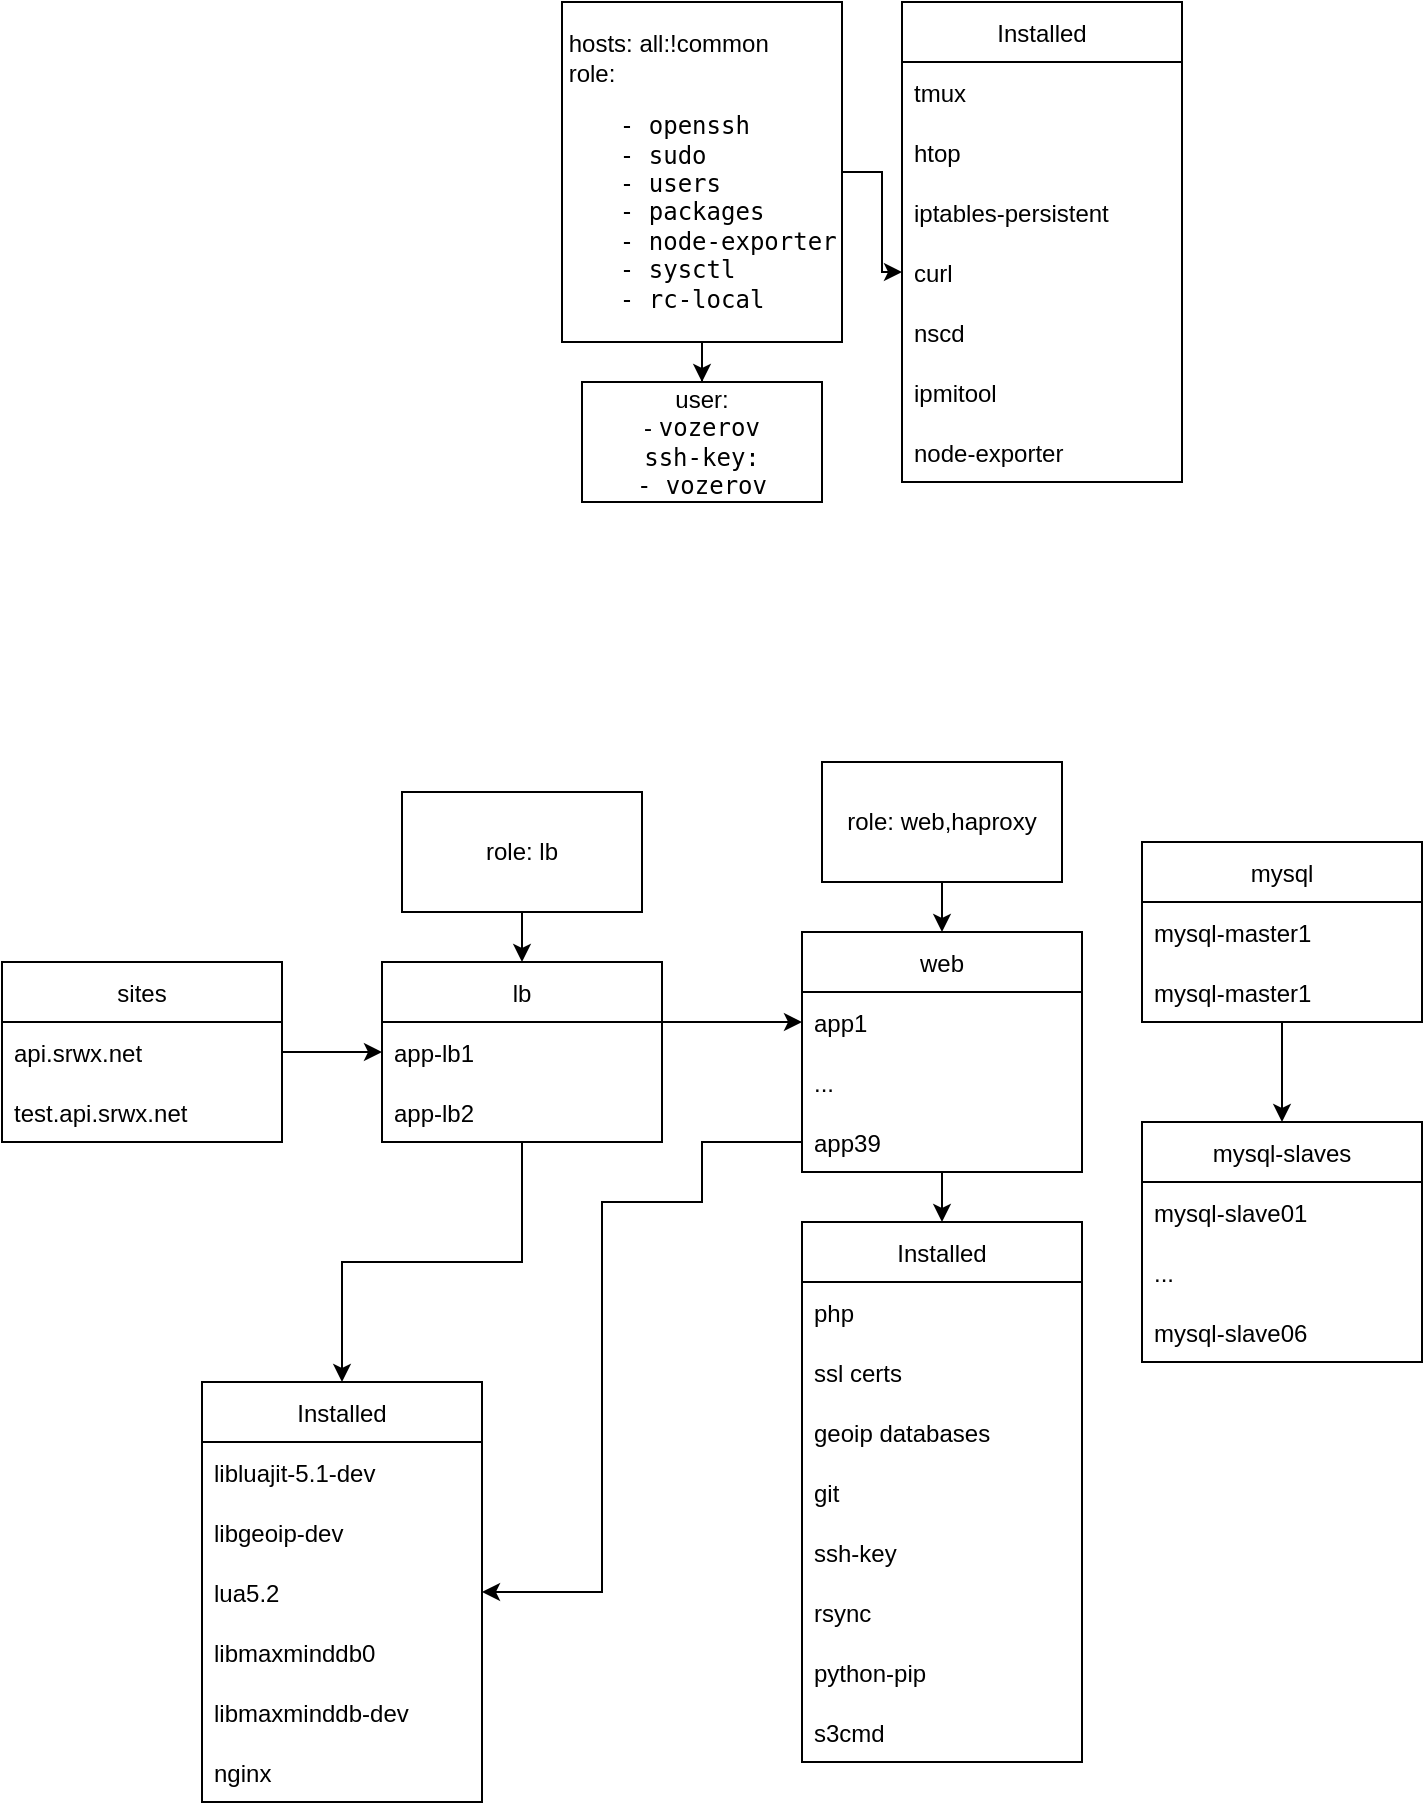 <mxfile version="17.4.6" type="github">
  <diagram name="Page-1" id="efa7a0a1-bf9b-a30e-e6df-94a7791c09e9">
    <mxGraphModel dx="2031" dy="1127" grid="1" gridSize="10" guides="1" tooltips="1" connect="1" arrows="1" fold="1" page="1" pageScale="1" pageWidth="826" pageHeight="1169" background="none" math="0" shadow="0">
      <root>
        <mxCell id="0" />
        <mxCell id="1" parent="0" />
        <mxCell id="niLs7mi3ug5Sc8osXaAR-36" value="" style="edgeStyle=orthogonalEdgeStyle;rounded=0;orthogonalLoop=1;jettySize=auto;html=1;" edge="1" parent="1" source="MkfUjrQgYObKAgXOd7g_-114" target="niLs7mi3ug5Sc8osXaAR-7">
          <mxGeometry relative="1" as="geometry" />
        </mxCell>
        <mxCell id="niLs7mi3ug5Sc8osXaAR-37" value="" style="edgeStyle=orthogonalEdgeStyle;rounded=0;orthogonalLoop=1;jettySize=auto;html=1;" edge="1" parent="1" source="MkfUjrQgYObKAgXOd7g_-114" target="niLs7mi3ug5Sc8osXaAR-2">
          <mxGeometry relative="1" as="geometry" />
        </mxCell>
        <mxCell id="MkfUjrQgYObKAgXOd7g_-114" value="&lt;br&gt;&lt;span style=&quot;white-space: pre&quot;&gt;	&lt;/span&gt;hosts: all:!common&lt;br&gt;&lt;span style=&quot;white-space: pre&quot;&gt;	&lt;/span&gt;role:&lt;br&gt;&lt;pre class=&quot;code highlight&quot; lang=&quot;yaml&quot;&gt;&lt;span id=&quot;LC6&quot; class=&quot;line&quot; lang=&quot;yaml&quot;&gt;    &lt;span class=&quot;pi&quot;&gt;-&lt;/span&gt; &lt;span class=&quot;s&quot;&gt;openssh&lt;/span&gt;&lt;/span&gt;&lt;br&gt;&lt;span id=&quot;LC7&quot; class=&quot;line&quot; lang=&quot;yaml&quot;&gt;    &lt;span class=&quot;pi&quot;&gt;-&lt;/span&gt; &lt;span class=&quot;s&quot;&gt;sudo&lt;/span&gt;&lt;/span&gt;&lt;br&gt;&lt;span id=&quot;LC8&quot; class=&quot;line&quot; lang=&quot;yaml&quot;&gt;    &lt;span class=&quot;pi&quot;&gt;-&lt;/span&gt; &lt;span class=&quot;s&quot;&gt;users&lt;/span&gt;&lt;/span&gt;&lt;br&gt;&lt;span id=&quot;LC9&quot; class=&quot;line&quot; lang=&quot;yaml&quot;&gt;    &lt;span class=&quot;pi&quot;&gt;-&lt;/span&gt; &lt;span class=&quot;s&quot;&gt;packages&lt;/span&gt;&lt;/span&gt;&lt;br&gt;&lt;span id=&quot;LC10&quot; class=&quot;line&quot; lang=&quot;yaml&quot;&gt;    &lt;span class=&quot;pi&quot;&gt;-&lt;/span&gt; &lt;span class=&quot;s&quot;&gt;node-exporter&lt;/span&gt;&lt;/span&gt;&lt;br&gt;&lt;span id=&quot;LC11&quot; class=&quot;line&quot; lang=&quot;yaml&quot;&gt;    &lt;span class=&quot;pi&quot;&gt;-&lt;/span&gt; &lt;span class=&quot;s&quot;&gt;sysctl&lt;/span&gt;&lt;/span&gt;&lt;br&gt;&lt;span id=&quot;LC12&quot; class=&quot;line&quot; lang=&quot;yaml&quot;&gt;    &lt;span class=&quot;pi&quot;&gt;-&lt;/span&gt; &lt;span class=&quot;s&quot;&gt;rc-local&lt;/span&gt;&lt;/span&gt;&lt;br&gt;&lt;/pre&gt;" style="verticalAlign=top;align=left;overflow=fill;fontSize=12;fontFamily=Helvetica;html=1;" parent="1" vertex="1">
          <mxGeometry x="320" y="130" width="140" height="170" as="geometry" />
        </mxCell>
        <mxCell id="niLs7mi3ug5Sc8osXaAR-34" value="" style="edgeStyle=orthogonalEdgeStyle;rounded=0;orthogonalLoop=1;jettySize=auto;html=1;entryX=0.5;entryY=0;entryDx=0;entryDy=0;" edge="1" parent="1" source="MkfUjrQgYObKAgXOd7g_-116" target="MkfUjrQgYObKAgXOd7g_-140">
          <mxGeometry relative="1" as="geometry" />
        </mxCell>
        <mxCell id="MkfUjrQgYObKAgXOd7g_-116" value="web" style="swimlane;fontStyle=0;childLayout=stackLayout;horizontal=1;startSize=30;horizontalStack=0;resizeParent=1;resizeParentMax=0;resizeLast=0;collapsible=1;marginBottom=0;" parent="1" vertex="1">
          <mxGeometry x="440" y="595" width="140" height="120" as="geometry" />
        </mxCell>
        <mxCell id="MkfUjrQgYObKAgXOd7g_-117" value="app1" style="text;strokeColor=none;fillColor=none;align=left;verticalAlign=middle;spacingLeft=4;spacingRight=4;overflow=hidden;points=[[0,0.5],[1,0.5]];portConstraint=eastwest;rotatable=0;" parent="MkfUjrQgYObKAgXOd7g_-116" vertex="1">
          <mxGeometry y="30" width="140" height="30" as="geometry" />
        </mxCell>
        <mxCell id="MkfUjrQgYObKAgXOd7g_-118" value="..." style="text;strokeColor=none;fillColor=none;align=left;verticalAlign=middle;spacingLeft=4;spacingRight=4;overflow=hidden;points=[[0,0.5],[1,0.5]];portConstraint=eastwest;rotatable=0;" parent="MkfUjrQgYObKAgXOd7g_-116" vertex="1">
          <mxGeometry y="60" width="140" height="30" as="geometry" />
        </mxCell>
        <mxCell id="MkfUjrQgYObKAgXOd7g_-119" value="app39" style="text;strokeColor=none;fillColor=none;align=left;verticalAlign=middle;spacingLeft=4;spacingRight=4;overflow=hidden;points=[[0,0.5],[1,0.5]];portConstraint=eastwest;rotatable=0;" parent="MkfUjrQgYObKAgXOd7g_-116" vertex="1">
          <mxGeometry y="90" width="140" height="30" as="geometry" />
        </mxCell>
        <mxCell id="niLs7mi3ug5Sc8osXaAR-28" value="" style="edgeStyle=orthogonalEdgeStyle;rounded=0;orthogonalLoop=1;jettySize=auto;html=1;entryX=0.5;entryY=0;entryDx=0;entryDy=0;" edge="1" parent="1" source="MkfUjrQgYObKAgXOd7g_-121" target="niLs7mi3ug5Sc8osXaAR-17">
          <mxGeometry relative="1" as="geometry" />
        </mxCell>
        <mxCell id="MkfUjrQgYObKAgXOd7g_-121" value="lb" style="swimlane;fontStyle=0;childLayout=stackLayout;horizontal=1;startSize=30;horizontalStack=0;resizeParent=1;resizeParentMax=0;resizeLast=0;collapsible=1;marginBottom=0;" parent="1" vertex="1">
          <mxGeometry x="230" y="610" width="140" height="90" as="geometry" />
        </mxCell>
        <mxCell id="MkfUjrQgYObKAgXOd7g_-122" value="app-lb1" style="text;strokeColor=none;fillColor=none;align=left;verticalAlign=middle;spacingLeft=4;spacingRight=4;overflow=hidden;points=[[0,0.5],[1,0.5]];portConstraint=eastwest;rotatable=0;" parent="MkfUjrQgYObKAgXOd7g_-121" vertex="1">
          <mxGeometry y="30" width="140" height="30" as="geometry" />
        </mxCell>
        <mxCell id="MkfUjrQgYObKAgXOd7g_-123" value="app-lb2" style="text;strokeColor=none;fillColor=none;align=left;verticalAlign=middle;spacingLeft=4;spacingRight=4;overflow=hidden;points=[[0,0.5],[1,0.5]];portConstraint=eastwest;rotatable=0;" parent="MkfUjrQgYObKAgXOd7g_-121" vertex="1">
          <mxGeometry y="60" width="140" height="30" as="geometry" />
        </mxCell>
        <mxCell id="niLs7mi3ug5Sc8osXaAR-35" value="" style="edgeStyle=orthogonalEdgeStyle;rounded=0;orthogonalLoop=1;jettySize=auto;html=1;" edge="1" parent="1" source="MkfUjrQgYObKAgXOd7g_-125">
          <mxGeometry relative="1" as="geometry">
            <mxPoint x="680" y="690" as="targetPoint" />
          </mxGeometry>
        </mxCell>
        <mxCell id="MkfUjrQgYObKAgXOd7g_-125" value="mysql" style="swimlane;fontStyle=0;childLayout=stackLayout;horizontal=1;startSize=30;horizontalStack=0;resizeParent=1;resizeParentMax=0;resizeLast=0;collapsible=1;marginBottom=0;" parent="1" vertex="1">
          <mxGeometry x="610" y="550" width="140" height="90" as="geometry" />
        </mxCell>
        <mxCell id="MkfUjrQgYObKAgXOd7g_-126" value="mysql-master1" style="text;strokeColor=none;fillColor=none;align=left;verticalAlign=middle;spacingLeft=4;spacingRight=4;overflow=hidden;points=[[0,0.5],[1,0.5]];portConstraint=eastwest;rotatable=0;" parent="MkfUjrQgYObKAgXOd7g_-125" vertex="1">
          <mxGeometry y="30" width="140" height="30" as="geometry" />
        </mxCell>
        <mxCell id="MkfUjrQgYObKAgXOd7g_-127" value="mysql-master1" style="text;strokeColor=none;fillColor=none;align=left;verticalAlign=middle;spacingLeft=4;spacingRight=4;overflow=hidden;points=[[0,0.5],[1,0.5]];portConstraint=eastwest;rotatable=0;" parent="MkfUjrQgYObKAgXOd7g_-125" vertex="1">
          <mxGeometry y="60" width="140" height="30" as="geometry" />
        </mxCell>
        <mxCell id="MkfUjrQgYObKAgXOd7g_-132" value="mysql-slaves" style="swimlane;fontStyle=0;childLayout=stackLayout;horizontal=1;startSize=30;horizontalStack=0;resizeParent=1;resizeParentMax=0;resizeLast=0;collapsible=1;marginBottom=0;" parent="1" vertex="1">
          <mxGeometry x="610" y="690" width="140" height="120" as="geometry" />
        </mxCell>
        <mxCell id="MkfUjrQgYObKAgXOd7g_-133" value="mysql-slave01" style="text;strokeColor=none;fillColor=none;align=left;verticalAlign=middle;spacingLeft=4;spacingRight=4;overflow=hidden;points=[[0,0.5],[1,0.5]];portConstraint=eastwest;rotatable=0;" parent="MkfUjrQgYObKAgXOd7g_-132" vertex="1">
          <mxGeometry y="30" width="140" height="30" as="geometry" />
        </mxCell>
        <mxCell id="MkfUjrQgYObKAgXOd7g_-134" value="..." style="text;strokeColor=none;fillColor=none;align=left;verticalAlign=middle;spacingLeft=4;spacingRight=4;overflow=hidden;points=[[0,0.5],[1,0.5]];portConstraint=eastwest;rotatable=0;" parent="MkfUjrQgYObKAgXOd7g_-132" vertex="1">
          <mxGeometry y="60" width="140" height="30" as="geometry" />
        </mxCell>
        <mxCell id="MkfUjrQgYObKAgXOd7g_-135" value="mysql-slave06" style="text;strokeColor=none;fillColor=none;align=left;verticalAlign=middle;spacingLeft=4;spacingRight=4;overflow=hidden;points=[[0,0.5],[1,0.5]];portConstraint=eastwest;rotatable=0;" parent="MkfUjrQgYObKAgXOd7g_-132" vertex="1">
          <mxGeometry y="90" width="140" height="30" as="geometry" />
        </mxCell>
        <mxCell id="niLs7mi3ug5Sc8osXaAR-32" value="" style="edgeStyle=orthogonalEdgeStyle;rounded=0;orthogonalLoop=1;jettySize=auto;html=1;entryX=0.5;entryY=0;entryDx=0;entryDy=0;" edge="1" parent="1" source="MkfUjrQgYObKAgXOd7g_-137" target="MkfUjrQgYObKAgXOd7g_-121">
          <mxGeometry relative="1" as="geometry">
            <mxPoint x="340" y="590" as="targetPoint" />
            <Array as="points" />
          </mxGeometry>
        </mxCell>
        <mxCell id="MkfUjrQgYObKAgXOd7g_-137" value="role: lb" style="rounded=0;whiteSpace=wrap;html=1;" parent="1" vertex="1">
          <mxGeometry x="240" y="525" width="120" height="60" as="geometry" />
        </mxCell>
        <mxCell id="MkfUjrQgYObKAgXOd7g_-140" value="Installed" style="swimlane;fontStyle=0;childLayout=stackLayout;horizontal=1;startSize=30;horizontalStack=0;resizeParent=1;resizeParentMax=0;resizeLast=0;collapsible=1;marginBottom=0;" parent="1" vertex="1">
          <mxGeometry x="440" y="740" width="140" height="270" as="geometry" />
        </mxCell>
        <mxCell id="MkfUjrQgYObKAgXOd7g_-148" value="php" style="text;strokeColor=none;fillColor=none;align=left;verticalAlign=middle;spacingLeft=4;spacingRight=4;overflow=hidden;points=[[0,0.5],[1,0.5]];portConstraint=eastwest;rotatable=0;" parent="MkfUjrQgYObKAgXOd7g_-140" vertex="1">
          <mxGeometry y="30" width="140" height="30" as="geometry" />
        </mxCell>
        <mxCell id="MkfUjrQgYObKAgXOd7g_-142" value="ssl certs" style="text;strokeColor=none;fillColor=none;align=left;verticalAlign=middle;spacingLeft=4;spacingRight=4;overflow=hidden;points=[[0,0.5],[1,0.5]];portConstraint=eastwest;rotatable=0;" parent="MkfUjrQgYObKAgXOd7g_-140" vertex="1">
          <mxGeometry y="60" width="140" height="30" as="geometry" />
        </mxCell>
        <mxCell id="MkfUjrQgYObKAgXOd7g_-143" value="geoip databases" style="text;strokeColor=none;fillColor=none;align=left;verticalAlign=middle;spacingLeft=4;spacingRight=4;overflow=hidden;points=[[0,0.5],[1,0.5]];portConstraint=eastwest;rotatable=0;" parent="MkfUjrQgYObKAgXOd7g_-140" vertex="1">
          <mxGeometry y="90" width="140" height="30" as="geometry" />
        </mxCell>
        <mxCell id="MkfUjrQgYObKAgXOd7g_-149" value="git" style="text;strokeColor=none;fillColor=none;align=left;verticalAlign=middle;spacingLeft=4;spacingRight=4;overflow=hidden;points=[[0,0.5],[1,0.5]];portConstraint=eastwest;rotatable=0;" parent="MkfUjrQgYObKAgXOd7g_-140" vertex="1">
          <mxGeometry y="120" width="140" height="30" as="geometry" />
        </mxCell>
        <mxCell id="MkfUjrQgYObKAgXOd7g_-150" value="ssh-key" style="text;strokeColor=none;fillColor=none;align=left;verticalAlign=middle;spacingLeft=4;spacingRight=4;overflow=hidden;points=[[0,0.5],[1,0.5]];portConstraint=eastwest;rotatable=0;" parent="MkfUjrQgYObKAgXOd7g_-140" vertex="1">
          <mxGeometry y="150" width="140" height="30" as="geometry" />
        </mxCell>
        <mxCell id="MkfUjrQgYObKAgXOd7g_-151" value="rsync" style="text;strokeColor=none;fillColor=none;align=left;verticalAlign=middle;spacingLeft=4;spacingRight=4;overflow=hidden;points=[[0,0.5],[1,0.5]];portConstraint=eastwest;rotatable=0;" parent="MkfUjrQgYObKAgXOd7g_-140" vertex="1">
          <mxGeometry y="180" width="140" height="30" as="geometry" />
        </mxCell>
        <mxCell id="MkfUjrQgYObKAgXOd7g_-152" value="python-pip" style="text;strokeColor=none;fillColor=none;align=left;verticalAlign=middle;spacingLeft=4;spacingRight=4;overflow=hidden;points=[[0,0.5],[1,0.5]];portConstraint=eastwest;rotatable=0;" parent="MkfUjrQgYObKAgXOd7g_-140" vertex="1">
          <mxGeometry y="210" width="140" height="30" as="geometry" />
        </mxCell>
        <mxCell id="MkfUjrQgYObKAgXOd7g_-153" value="s3cmd" style="text;strokeColor=none;fillColor=none;align=left;verticalAlign=middle;spacingLeft=4;spacingRight=4;overflow=hidden;points=[[0,0.5],[1,0.5]];portConstraint=eastwest;rotatable=0;" parent="MkfUjrQgYObKAgXOd7g_-140" vertex="1">
          <mxGeometry y="240" width="140" height="30" as="geometry" />
        </mxCell>
        <mxCell id="niLs7mi3ug5Sc8osXaAR-40" value="" style="edgeStyle=orthogonalEdgeStyle;rounded=0;orthogonalLoop=1;jettySize=auto;html=1;entryX=0;entryY=0.5;entryDx=0;entryDy=0;" edge="1" parent="1" source="MkfUjrQgYObKAgXOd7g_-144" target="MkfUjrQgYObKAgXOd7g_-122">
          <mxGeometry relative="1" as="geometry">
            <mxPoint x="210" y="660" as="targetPoint" />
          </mxGeometry>
        </mxCell>
        <mxCell id="MkfUjrQgYObKAgXOd7g_-144" value="sites" style="swimlane;fontStyle=0;childLayout=stackLayout;horizontal=1;startSize=30;horizontalStack=0;resizeParent=1;resizeParentMax=0;resizeLast=0;collapsible=1;marginBottom=0;" parent="1" vertex="1">
          <mxGeometry x="40" y="610" width="140" height="90" as="geometry" />
        </mxCell>
        <mxCell id="MkfUjrQgYObKAgXOd7g_-145" value="api.srwx.net" style="text;strokeColor=none;fillColor=none;align=left;verticalAlign=middle;spacingLeft=4;spacingRight=4;overflow=hidden;points=[[0,0.5],[1,0.5]];portConstraint=eastwest;rotatable=0;" parent="MkfUjrQgYObKAgXOd7g_-144" vertex="1">
          <mxGeometry y="30" width="140" height="30" as="geometry" />
        </mxCell>
        <mxCell id="MkfUjrQgYObKAgXOd7g_-146" value="test.api.srwx.net" style="text;strokeColor=none;fillColor=none;align=left;verticalAlign=middle;spacingLeft=4;spacingRight=4;overflow=hidden;points=[[0,0.5],[1,0.5]];portConstraint=eastwest;rotatable=0;" parent="MkfUjrQgYObKAgXOd7g_-144" vertex="1">
          <mxGeometry y="60" width="140" height="30" as="geometry" />
        </mxCell>
        <mxCell id="niLs7mi3ug5Sc8osXaAR-33" value="" style="edgeStyle=orthogonalEdgeStyle;rounded=0;orthogonalLoop=1;jettySize=auto;html=1;" edge="1" parent="1" source="niLs7mi3ug5Sc8osXaAR-1" target="MkfUjrQgYObKAgXOd7g_-116">
          <mxGeometry relative="1" as="geometry" />
        </mxCell>
        <mxCell id="niLs7mi3ug5Sc8osXaAR-1" value="role: web,haproxy" style="rounded=0;whiteSpace=wrap;html=1;" vertex="1" parent="1">
          <mxGeometry x="450" y="510" width="120" height="60" as="geometry" />
        </mxCell>
        <mxCell id="niLs7mi3ug5Sc8osXaAR-2" value="user:&lt;br&gt;-&amp;nbsp;&lt;code&gt;vozerov&lt;br&gt;ssh-key:&lt;br&gt;- vozerov&lt;/code&gt;" style="rounded=0;whiteSpace=wrap;html=1;" vertex="1" parent="1">
          <mxGeometry x="330" y="320" width="120" height="60" as="geometry" />
        </mxCell>
        <mxCell id="niLs7mi3ug5Sc8osXaAR-3" value="Installed" style="swimlane;fontStyle=0;childLayout=stackLayout;horizontal=1;startSize=30;horizontalStack=0;resizeParent=1;resizeParentMax=0;resizeLast=0;collapsible=1;marginBottom=0;" vertex="1" parent="1">
          <mxGeometry x="490" y="130" width="140" height="240" as="geometry" />
        </mxCell>
        <mxCell id="niLs7mi3ug5Sc8osXaAR-4" value="tmux" style="text;strokeColor=none;fillColor=none;align=left;verticalAlign=middle;spacingLeft=4;spacingRight=4;overflow=hidden;points=[[0,0.5],[1,0.5]];portConstraint=eastwest;rotatable=0;" vertex="1" parent="niLs7mi3ug5Sc8osXaAR-3">
          <mxGeometry y="30" width="140" height="30" as="geometry" />
        </mxCell>
        <mxCell id="niLs7mi3ug5Sc8osXaAR-5" value="htop" style="text;strokeColor=none;fillColor=none;align=left;verticalAlign=middle;spacingLeft=4;spacingRight=4;overflow=hidden;points=[[0,0.5],[1,0.5]];portConstraint=eastwest;rotatable=0;" vertex="1" parent="niLs7mi3ug5Sc8osXaAR-3">
          <mxGeometry y="60" width="140" height="30" as="geometry" />
        </mxCell>
        <mxCell id="niLs7mi3ug5Sc8osXaAR-6" value="iptables-persistent" style="text;strokeColor=none;fillColor=none;align=left;verticalAlign=middle;spacingLeft=4;spacingRight=4;overflow=hidden;points=[[0,0.5],[1,0.5]];portConstraint=eastwest;rotatable=0;" vertex="1" parent="niLs7mi3ug5Sc8osXaAR-3">
          <mxGeometry y="90" width="140" height="30" as="geometry" />
        </mxCell>
        <mxCell id="niLs7mi3ug5Sc8osXaAR-7" value="curl" style="text;strokeColor=none;fillColor=none;align=left;verticalAlign=middle;spacingLeft=4;spacingRight=4;overflow=hidden;points=[[0,0.5],[1,0.5]];portConstraint=eastwest;rotatable=0;" vertex="1" parent="niLs7mi3ug5Sc8osXaAR-3">
          <mxGeometry y="120" width="140" height="30" as="geometry" />
        </mxCell>
        <mxCell id="niLs7mi3ug5Sc8osXaAR-8" value="nscd" style="text;strokeColor=none;fillColor=none;align=left;verticalAlign=middle;spacingLeft=4;spacingRight=4;overflow=hidden;points=[[0,0.5],[1,0.5]];portConstraint=eastwest;rotatable=0;" vertex="1" parent="niLs7mi3ug5Sc8osXaAR-3">
          <mxGeometry y="150" width="140" height="30" as="geometry" />
        </mxCell>
        <mxCell id="niLs7mi3ug5Sc8osXaAR-9" value="ipmitool" style="text;strokeColor=none;fillColor=none;align=left;verticalAlign=middle;spacingLeft=4;spacingRight=4;overflow=hidden;points=[[0,0.5],[1,0.5]];portConstraint=eastwest;rotatable=0;" vertex="1" parent="niLs7mi3ug5Sc8osXaAR-3">
          <mxGeometry y="180" width="140" height="30" as="geometry" />
        </mxCell>
        <mxCell id="niLs7mi3ug5Sc8osXaAR-16" value="node-exporter" style="text;strokeColor=none;fillColor=none;align=left;verticalAlign=middle;spacingLeft=4;spacingRight=4;overflow=hidden;points=[[0,0.5],[1,0.5]];portConstraint=eastwest;rotatable=0;" vertex="1" parent="niLs7mi3ug5Sc8osXaAR-3">
          <mxGeometry y="210" width="140" height="30" as="geometry" />
        </mxCell>
        <mxCell id="niLs7mi3ug5Sc8osXaAR-17" value="Installed" style="swimlane;fontStyle=0;childLayout=stackLayout;horizontal=1;startSize=30;horizontalStack=0;resizeParent=1;resizeParentMax=0;resizeLast=0;collapsible=1;marginBottom=0;" vertex="1" parent="1">
          <mxGeometry x="140" y="820" width="140" height="210" as="geometry" />
        </mxCell>
        <mxCell id="niLs7mi3ug5Sc8osXaAR-18" value="libluajit-5.1-dev" style="text;strokeColor=none;fillColor=none;align=left;verticalAlign=middle;spacingLeft=4;spacingRight=4;overflow=hidden;points=[[0,0.5],[1,0.5]];portConstraint=eastwest;rotatable=0;" vertex="1" parent="niLs7mi3ug5Sc8osXaAR-17">
          <mxGeometry y="30" width="140" height="30" as="geometry" />
        </mxCell>
        <mxCell id="niLs7mi3ug5Sc8osXaAR-19" value="libgeoip-dev" style="text;strokeColor=none;fillColor=none;align=left;verticalAlign=middle;spacingLeft=4;spacingRight=4;overflow=hidden;points=[[0,0.5],[1,0.5]];portConstraint=eastwest;rotatable=0;" vertex="1" parent="niLs7mi3ug5Sc8osXaAR-17">
          <mxGeometry y="60" width="140" height="30" as="geometry" />
        </mxCell>
        <mxCell id="niLs7mi3ug5Sc8osXaAR-20" value="lua5.2" style="text;strokeColor=none;fillColor=none;align=left;verticalAlign=middle;spacingLeft=4;spacingRight=4;overflow=hidden;points=[[0,0.5],[1,0.5]];portConstraint=eastwest;rotatable=0;" vertex="1" parent="niLs7mi3ug5Sc8osXaAR-17">
          <mxGeometry y="90" width="140" height="30" as="geometry" />
        </mxCell>
        <mxCell id="niLs7mi3ug5Sc8osXaAR-21" value="libmaxminddb0" style="text;strokeColor=none;fillColor=none;align=left;verticalAlign=middle;spacingLeft=4;spacingRight=4;overflow=hidden;points=[[0,0.5],[1,0.5]];portConstraint=eastwest;rotatable=0;" vertex="1" parent="niLs7mi3ug5Sc8osXaAR-17">
          <mxGeometry y="120" width="140" height="30" as="geometry" />
        </mxCell>
        <mxCell id="niLs7mi3ug5Sc8osXaAR-38" value="libmaxminddb-dev" style="text;strokeColor=none;fillColor=none;align=left;verticalAlign=middle;spacingLeft=4;spacingRight=4;overflow=hidden;points=[[0,0.5],[1,0.5]];portConstraint=eastwest;rotatable=0;" vertex="1" parent="niLs7mi3ug5Sc8osXaAR-17">
          <mxGeometry y="150" width="140" height="30" as="geometry" />
        </mxCell>
        <mxCell id="niLs7mi3ug5Sc8osXaAR-22" value="nginx" style="text;strokeColor=none;fillColor=none;align=left;verticalAlign=middle;spacingLeft=4;spacingRight=4;overflow=hidden;points=[[0,0.5],[1,0.5]];portConstraint=eastwest;rotatable=0;" vertex="1" parent="niLs7mi3ug5Sc8osXaAR-17">
          <mxGeometry y="180" width="140" height="30" as="geometry" />
        </mxCell>
        <mxCell id="niLs7mi3ug5Sc8osXaAR-41" style="edgeStyle=orthogonalEdgeStyle;rounded=0;orthogonalLoop=1;jettySize=auto;html=1;exitX=0;exitY=0.5;exitDx=0;exitDy=0;entryX=1;entryY=0.5;entryDx=0;entryDy=0;" edge="1" parent="1" source="MkfUjrQgYObKAgXOd7g_-119" target="niLs7mi3ug5Sc8osXaAR-17">
          <mxGeometry relative="1" as="geometry">
            <Array as="points">
              <mxPoint x="390" y="700" />
              <mxPoint x="390" y="730" />
              <mxPoint x="340" y="730" />
              <mxPoint x="340" y="925" />
            </Array>
          </mxGeometry>
        </mxCell>
        <mxCell id="niLs7mi3ug5Sc8osXaAR-43" value="" style="edgeStyle=orthogonalEdgeStyle;rounded=0;orthogonalLoop=1;jettySize=auto;html=1;entryX=0;entryY=0.5;entryDx=0;entryDy=0;" edge="1" parent="1" source="MkfUjrQgYObKAgXOd7g_-122" target="MkfUjrQgYObKAgXOd7g_-117">
          <mxGeometry relative="1" as="geometry">
            <Array as="points">
              <mxPoint x="390" y="640" />
              <mxPoint x="390" y="640" />
            </Array>
          </mxGeometry>
        </mxCell>
      </root>
    </mxGraphModel>
  </diagram>
</mxfile>
